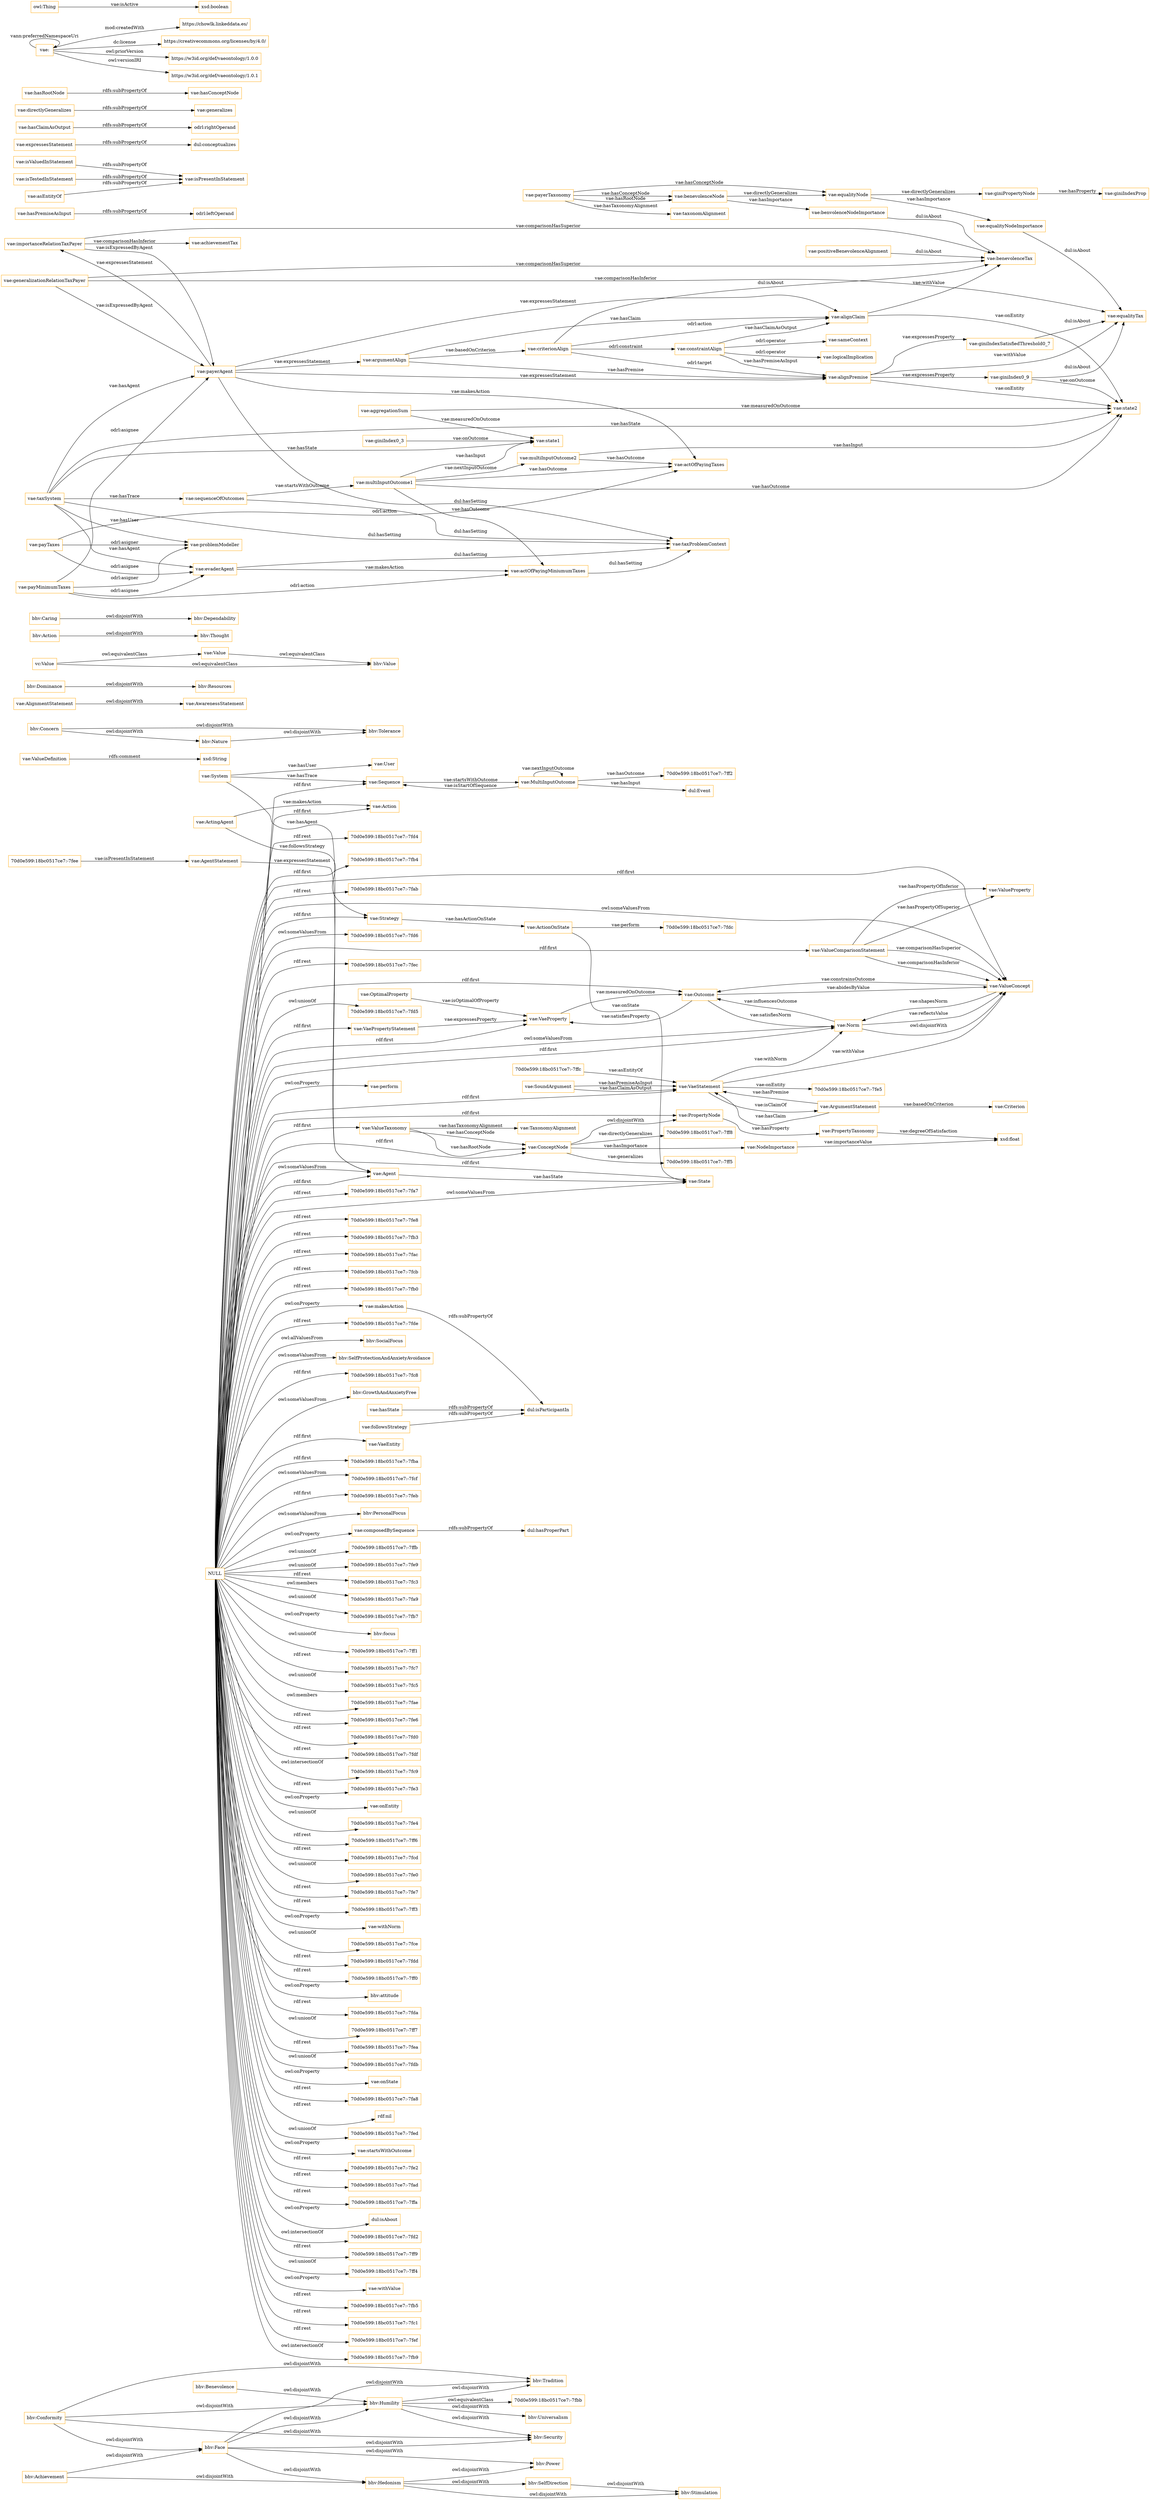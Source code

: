 digraph ar2dtool_diagram { 
rankdir=LR;
size="1501"
node [shape = rectangle, color="orange"]; "bhv:Stimulation" "70d0e599:18bc0517ce7:-7fb4" "vae:ValueDefinition" "vae:PropertyTaxonomy" "70d0e599:18bc0517ce7:-7fd6" "bhv:Tolerance" "vae:VaeProperty" "vae:ConceptNode" "vae:Sequence" "bhv:Tradition" "vae:AlignmentStatement" "bhv:SocialFocus" "70d0e599:18bc0517ce7:-7ff2" "bhv:Dominance" "70d0e599:18bc0517ce7:-7fdc" "vae:MultiInputOutcome" "vae:AwarenessStatement" "bhv:Security" "bhv:SelfDirection" "vae:System" "vae:AgentStatement" "vae:Outcome" "vae:Value" "bhv:SelfProtectionAndAnxietyAvoidance" "vae:Criterion" "vae:ArgumentStatement" "vae:ValueProperty" "vae:ValueComparisonStatement" "70d0e599:18bc0517ce7:-7fc8" "bhv:Hedonism" "vae:VaeStatement" "bhv:Concern" "vae:State" "vae:SoundArgument" "vae:ValueConcept" "bhv:GrowthAndAnxietyFree" "vc:Value" "vae:VaeEntity" "bhv:Thought" "bhv:Humility" "vae:Strategy" "70d0e599:18bc0517ce7:-7fee" "vae:ActingAgent" "bhv:Power" "70d0e599:18bc0517ce7:-7fba" "bhv:Nature" "bhv:Benevolence" "bhv:Achievement" "70d0e599:18bc0517ce7:-7ff8" "vae:Norm" "vae:OptimalProperty" "vae:TaxonomyAlignment" "bhv:Action" "bhv:Caring" "70d0e599:18bc0517ce7:-7ffc" "bhv:Resources" "bhv:Face" "vae:ValueTaxonomy" "70d0e599:18bc0517ce7:-7fbb" "vae:User" "dul:Event" "bhv:Dependability" "70d0e599:18bc0517ce7:-7fcf" "bhv:Value" "bhv:Conformity" "vae:VaePropertyStatement" "70d0e599:18bc0517ce7:-7feb" "vae:Agent" "vae:Action" "vae:NodeImportance" "bhv:Universalism" "vae:ActionOnState" "70d0e599:18bc0517ce7:-7ff5" "bhv:PersonalFocus" "vae:PropertyNode" "70d0e599:18bc0517ce7:-7fe5" ; /*classes style*/
	"vae:importanceRelationTaxPayer" -> "vae:payerAgent" [ label = "vae:isExpressedByAgent" ];
	"vae:importanceRelationTaxPayer" -> "vae:benevolenceTax" [ label = "vae:comparisonHasSuperior" ];
	"vae:importanceRelationTaxPayer" -> "vae:achievementTax" [ label = "vae:comparisonHasInferior" ];
	"vae:actOfPayingMiniumumTaxes" -> "vae:taxProblemContext" [ label = "dul:hasSetting" ];
	"vae:equalityNodeImportance" -> "vae:equalityTax" [ label = "dul:isAbout" ];
	"vae:composedBySequence" -> "dul:hasProperPart" [ label = "rdfs:subPropertyOf" ];
	"bhv:Face" -> "bhv:Tradition" [ label = "owl:disjointWith" ];
	"bhv:Face" -> "bhv:Security" [ label = "owl:disjointWith" ];
	"bhv:Face" -> "bhv:Power" [ label = "owl:disjointWith" ];
	"bhv:Face" -> "bhv:Humility" [ label = "owl:disjointWith" ];
	"bhv:Face" -> "bhv:Hedonism" [ label = "owl:disjointWith" ];
	"vae:payerAgent" -> "vae:actOfPayingTaxes" [ label = "vae:makesAction" ];
	"vae:payerAgent" -> "vae:importanceRelationTaxPayer" [ label = "vae:expressesStatement" ];
	"vae:payerAgent" -> "vae:argumentAlign" [ label = "vae:expressesStatement" ];
	"vae:payerAgent" -> "vae:alignPremise" [ label = "vae:expressesStatement" ];
	"vae:payerAgent" -> "vae:alignClaim" [ label = "vae:expressesStatement" ];
	"vae:payerAgent" -> "vae:taxProblemContext" [ label = "dul:hasSetting" ];
	"vae:payMinimumTaxes" -> "vae:problemModeller" [ label = "odrl:asigner" ];
	"vae:payMinimumTaxes" -> "vae:payerAgent" [ label = "odrl:asignee" ];
	"vae:payMinimumTaxes" -> "vae:evaderAgent" [ label = "odrl:asignee" ];
	"vae:payMinimumTaxes" -> "vae:actOfPayingMiniumumTaxes" [ label = "odrl:action" ];
	"vae:giniPropertyNode" -> "vae:giniIndexProp" [ label = "vae:hasProperty" ];
	"vae:hasState" -> "dul:isParticipantIn" [ label = "rdfs:subPropertyOf" ];
	"vae:payerTaxonomy" -> "vae:taxonomAlignment" [ label = "vae:hasTaxonomyAlignment" ];
	"vae:payerTaxonomy" -> "vae:benevolenceNode" [ label = "vae:hasRootNode" ];
	"vae:payerTaxonomy" -> "vae:equalityNode" [ label = "vae:hasConceptNode" ];
	"vae:payerTaxonomy" -> "vae:benevolenceNode" [ label = "vae:hasConceptNode" ];
	"vae:followsStrategy" -> "dul:isParticipantIn" [ label = "rdfs:subPropertyOf" ];
	"vae:Norm" -> "vae:ValueConcept" [ label = "owl:disjointWith" ];
	"vae:hasPremiseAsInput" -> "odrl:leftOperand" [ label = "rdfs:subPropertyOf" ];
	"vae:constraintAlign" -> "vae:alignPremise" [ label = "vae:hasPremiseAsInput" ];
	"vae:constraintAlign" -> "vae:alignClaim" [ label = "vae:hasClaimAsOutput" ];
	"vae:constraintAlign" -> "vae:sameContext" [ label = "odrl:operator" ];
	"vae:constraintAlign" -> "vae:logicalImplication" [ label = "odrl:operator" ];
	"vae:positiveBenevolenceAlignment" -> "vae:benevolenceTax" [ label = "dul:isAbout" ];
	"bhv:Nature" -> "bhv:Tolerance" [ label = "owl:disjointWith" ];
	"vae:giniIndexSatisfiedThreshold0_7" -> "vae:equalityTax" [ label = "dul:isAbout" ];
	"vae:makesAction" -> "dul:isParticipantIn" [ label = "rdfs:subPropertyOf" ];
	"vae:taxSystem" -> "vae:problemModeller" [ label = "vae:hasUser" ];
	"vae:taxSystem" -> "vae:sequenceOfOutcomes" [ label = "vae:hasTrace" ];
	"vae:taxSystem" -> "vae:state2" [ label = "vae:hasState" ];
	"vae:taxSystem" -> "vae:state1" [ label = "vae:hasState" ];
	"vae:taxSystem" -> "vae:payerAgent" [ label = "vae:hasAgent" ];
	"vae:taxSystem" -> "vae:evaderAgent" [ label = "vae:hasAgent" ];
	"vae:taxSystem" -> "vae:taxProblemContext" [ label = "dul:hasSetting" ];
	"vae:benevolenceNode" -> "vae:benvolenceNodeImportance" [ label = "vae:hasImportance" ];
	"vae:benevolenceNode" -> "vae:equalityNode" [ label = "vae:directlyGeneralizes" ];
	"bhv:Benevolence" -> "bhv:Humility" [ label = "owl:disjointWith" ];
	"vae:isValuedInStatement" -> "vae:isPresentInStatement" [ label = "rdfs:subPropertyOf" ];
	"bhv:Caring" -> "bhv:Dependability" [ label = "owl:disjointWith" ];
	"bhv:Concern" -> "bhv:Tolerance" [ label = "owl:disjointWith" ];
	"bhv:Concern" -> "bhv:Nature" [ label = "owl:disjointWith" ];
	"vae:isTestedInStatement" -> "vae:isPresentInStatement" [ label = "rdfs:subPropertyOf" ];
	"vae:benvolenceNodeImportance" -> "vae:benevolenceTax" [ label = "dul:isAbout" ];
	"bhv:Achievement" -> "bhv:Hedonism" [ label = "owl:disjointWith" ];
	"bhv:Achievement" -> "bhv:Face" [ label = "owl:disjointWith" ];
	"vae:expressesStatement" -> "dul:conceptualizes" [ label = "rdfs:subPropertyOf" ];
	"vae:criterionAlign" -> "vae:alignPremise" [ label = "odrl:target" ];
	"vae:criterionAlign" -> "vae:constraintAlign" [ label = "odrl:constraint" ];
	"vae:criterionAlign" -> "vae:alignClaim" [ label = "odrl:action" ];
	"vae:criterionAlign" -> "vae:benevolenceTax" [ label = "dul:isAbout" ];
	"vae:alignClaim" -> "vae:benevolenceTax" [ label = "vae:withValue" ];
	"vae:alignClaim" -> "vae:state2" [ label = "vae:onEntity" ];
	"vae:argumentAlign" -> "vae:alignPremise" [ label = "vae:hasPremise" ];
	"vae:argumentAlign" -> "vae:alignClaim" [ label = "vae:hasClaim" ];
	"vae:argumentAlign" -> "vae:criterionAlign" [ label = "vae:basedOnCriterion" ];
	"bhv:Action" -> "bhv:Thought" [ label = "owl:disjointWith" ];
	"vae:hasClaimAsOutput" -> "odrl:rightOperand" [ label = "rdfs:subPropertyOf" ];
	"vae:alignPremise" -> "vae:equalityTax" [ label = "vae:withValue" ];
	"vae:alignPremise" -> "vae:state2" [ label = "vae:onEntity" ];
	"vae:alignPremise" -> "vae:giniIndexSatisfiedThreshold0_7" [ label = "vae:expressesProperty" ];
	"vae:alignPremise" -> "vae:giniIndex0_9" [ label = "vae:expressesProperty" ];
	"vae:equalityNode" -> "vae:equalityNodeImportance" [ label = "vae:hasImportance" ];
	"vae:equalityNode" -> "vae:giniPropertyNode" [ label = "vae:directlyGeneralizes" ];
	"vae:asEntityOf" -> "vae:isPresentInStatement" [ label = "rdfs:subPropertyOf" ];
	"NULL" -> "70d0e599:18bc0517ce7:-7ffb" [ label = "owl:unionOf" ];
	"NULL" -> "bhv:PersonalFocus" [ label = "owl:someValuesFrom" ];
	"NULL" -> "70d0e599:18bc0517ce7:-7fe9" [ label = "owl:unionOf" ];
	"NULL" -> "70d0e599:18bc0517ce7:-7fc3" [ label = "rdf:rest" ];
	"NULL" -> "70d0e599:18bc0517ce7:-7fa9" [ label = "owl:members" ];
	"NULL" -> "70d0e599:18bc0517ce7:-7fb7" [ label = "owl:unionOf" ];
	"NULL" -> "vae:Agent" [ label = "owl:someValuesFrom" ];
	"NULL" -> "bhv:focus" [ label = "owl:onProperty" ];
	"NULL" -> "70d0e599:18bc0517ce7:-7ff1" [ label = "owl:unionOf" ];
	"NULL" -> "70d0e599:18bc0517ce7:-7fc7" [ label = "rdf:rest" ];
	"NULL" -> "70d0e599:18bc0517ce7:-7fc5" [ label = "owl:unionOf" ];
	"NULL" -> "70d0e599:18bc0517ce7:-7fae" [ label = "owl:members" ];
	"NULL" -> "vae:Outcome" [ label = "rdf:first" ];
	"NULL" -> "70d0e599:18bc0517ce7:-7fe6" [ label = "rdf:rest" ];
	"NULL" -> "70d0e599:18bc0517ce7:-7fb4" [ label = "rdf:first" ];
	"NULL" -> "70d0e599:18bc0517ce7:-7fd0" [ label = "rdf:rest" ];
	"NULL" -> "70d0e599:18bc0517ce7:-7fdf" [ label = "rdf:rest" ];
	"NULL" -> "70d0e599:18bc0517ce7:-7fc9" [ label = "owl:intersectionOf" ];
	"NULL" -> "70d0e599:18bc0517ce7:-7fe3" [ label = "rdf:rest" ];
	"NULL" -> "vae:onEntity" [ label = "owl:onProperty" ];
	"NULL" -> "70d0e599:18bc0517ce7:-7fe4" [ label = "owl:unionOf" ];
	"NULL" -> "70d0e599:18bc0517ce7:-7ff6" [ label = "rdf:rest" ];
	"NULL" -> "vae:ValueTaxonomy" [ label = "rdf:first" ];
	"NULL" -> "70d0e599:18bc0517ce7:-7fcd" [ label = "rdf:rest" ];
	"NULL" -> "70d0e599:18bc0517ce7:-7fe0" [ label = "owl:unionOf" ];
	"NULL" -> "70d0e599:18bc0517ce7:-7fe7" [ label = "rdf:rest" ];
	"NULL" -> "70d0e599:18bc0517ce7:-7ff3" [ label = "rdf:rest" ];
	"NULL" -> "vae:Sequence" [ label = "rdf:first" ];
	"NULL" -> "vae:withNorm" [ label = "owl:onProperty" ];
	"NULL" -> "70d0e599:18bc0517ce7:-7fce" [ label = "owl:unionOf" ];
	"NULL" -> "70d0e599:18bc0517ce7:-7fdd" [ label = "rdf:rest" ];
	"NULL" -> "70d0e599:18bc0517ce7:-7ff0" [ label = "rdf:rest" ];
	"NULL" -> "vae:Norm" [ label = "owl:someValuesFrom" ];
	"NULL" -> "vae:ValueComparisonStatement" [ label = "rdf:first" ];
	"NULL" -> "bhv:attitude" [ label = "owl:onProperty" ];
	"NULL" -> "70d0e599:18bc0517ce7:-7fda" [ label = "rdf:rest" ];
	"NULL" -> "vae:ValueConcept" [ label = "rdf:first" ];
	"NULL" -> "70d0e599:18bc0517ce7:-7ff7" [ label = "owl:unionOf" ];
	"NULL" -> "bhv:SelfProtectionAndAnxietyAvoidance" [ label = "owl:someValuesFrom" ];
	"NULL" -> "bhv:SocialFocus" [ label = "owl:allValuesFrom" ];
	"NULL" -> "vae:PropertyNode" [ label = "rdf:first" ];
	"NULL" -> "70d0e599:18bc0517ce7:-7fea" [ label = "rdf:rest" ];
	"NULL" -> "vae:VaeEntity" [ label = "rdf:first" ];
	"NULL" -> "70d0e599:18bc0517ce7:-7fdb" [ label = "owl:unionOf" ];
	"NULL" -> "vae:onState" [ label = "owl:onProperty" ];
	"NULL" -> "70d0e599:18bc0517ce7:-7fa8" [ label = "rdf:rest" ];
	"NULL" -> "rdf:nil" [ label = "rdf:rest" ];
	"NULL" -> "70d0e599:18bc0517ce7:-7fed" [ label = "owl:unionOf" ];
	"NULL" -> "vae:startsWithOutcome" [ label = "owl:onProperty" ];
	"NULL" -> "vae:Agent" [ label = "rdf:first" ];
	"NULL" -> "vae:ValueConcept" [ label = "owl:someValuesFrom" ];
	"NULL" -> "vae:VaeProperty" [ label = "rdf:first" ];
	"NULL" -> "70d0e599:18bc0517ce7:-7fe2" [ label = "rdf:rest" ];
	"NULL" -> "70d0e599:18bc0517ce7:-7fad" [ label = "rdf:rest" ];
	"NULL" -> "70d0e599:18bc0517ce7:-7ffa" [ label = "rdf:rest" ];
	"NULL" -> "dul:isAbout" [ label = "owl:onProperty" ];
	"NULL" -> "vae:ConceptNode" [ label = "rdf:first" ];
	"NULL" -> "70d0e599:18bc0517ce7:-7fd2" [ label = "owl:intersectionOf" ];
	"NULL" -> "bhv:GrowthAndAnxietyFree" [ label = "owl:someValuesFrom" ];
	"NULL" -> "70d0e599:18bc0517ce7:-7ff9" [ label = "rdf:rest" ];
	"NULL" -> "70d0e599:18bc0517ce7:-7ff4" [ label = "owl:unionOf" ];
	"NULL" -> "vae:makesAction" [ label = "owl:onProperty" ];
	"NULL" -> "vae:withValue" [ label = "owl:onProperty" ];
	"NULL" -> "70d0e599:18bc0517ce7:-7fb5" [ label = "rdf:rest" ];
	"NULL" -> "70d0e599:18bc0517ce7:-7fc1" [ label = "rdf:rest" ];
	"NULL" -> "70d0e599:18bc0517ce7:-7fba" [ label = "rdf:first" ];
	"NULL" -> "70d0e599:18bc0517ce7:-7fef" [ label = "rdf:rest" ];
	"NULL" -> "70d0e599:18bc0517ce7:-7fb9" [ label = "owl:intersectionOf" ];
	"NULL" -> "70d0e599:18bc0517ce7:-7fd4" [ label = "rdf:rest" ];
	"NULL" -> "vae:composedBySequence" [ label = "owl:onProperty" ];
	"NULL" -> "70d0e599:18bc0517ce7:-7fab" [ label = "rdf:rest" ];
	"NULL" -> "vae:State" [ label = "owl:someValuesFrom" ];
	"NULL" -> "70d0e599:18bc0517ce7:-7feb" [ label = "rdf:first" ];
	"NULL" -> "70d0e599:18bc0517ce7:-7fec" [ label = "rdf:rest" ];
	"NULL" -> "70d0e599:18bc0517ce7:-7fd5" [ label = "owl:unionOf" ];
	"NULL" -> "70d0e599:18bc0517ce7:-7fc8" [ label = "rdf:first" ];
	"NULL" -> "vae:Action" [ label = "rdf:first" ];
	"NULL" -> "vae:perform" [ label = "owl:onProperty" ];
	"NULL" -> "70d0e599:18bc0517ce7:-7fa7" [ label = "rdf:rest" ];
	"NULL" -> "70d0e599:18bc0517ce7:-7fd6" [ label = "owl:someValuesFrom" ];
	"NULL" -> "vae:Norm" [ label = "rdf:first" ];
	"NULL" -> "70d0e599:18bc0517ce7:-7fcf" [ label = "owl:someValuesFrom" ];
	"NULL" -> "70d0e599:18bc0517ce7:-7fe8" [ label = "rdf:rest" ];
	"NULL" -> "70d0e599:18bc0517ce7:-7fb3" [ label = "rdf:rest" ];
	"NULL" -> "70d0e599:18bc0517ce7:-7fac" [ label = "rdf:rest" ];
	"NULL" -> "70d0e599:18bc0517ce7:-7fcb" [ label = "rdf:rest" ];
	"NULL" -> "vae:Strategy" [ label = "rdf:first" ];
	"NULL" -> "vae:State" [ label = "rdf:first" ];
	"NULL" -> "vae:VaeStatement" [ label = "rdf:first" ];
	"NULL" -> "70d0e599:18bc0517ce7:-7fb0" [ label = "rdf:rest" ];
	"NULL" -> "vae:VaePropertyStatement" [ label = "rdf:first" ];
	"NULL" -> "70d0e599:18bc0517ce7:-7fde" [ label = "rdf:rest" ];
	"bhv:Conformity" -> "bhv:Tradition" [ label = "owl:disjointWith" ];
	"bhv:Conformity" -> "bhv:Security" [ label = "owl:disjointWith" ];
	"bhv:Conformity" -> "bhv:Humility" [ label = "owl:disjointWith" ];
	"bhv:Conformity" -> "bhv:Face" [ label = "owl:disjointWith" ];
	"vae:sequenceOfOutcomes" -> "vae:multiInputOutcome1" [ label = "vae:startsWithOutcome" ];
	"vae:sequenceOfOutcomes" -> "vae:taxProblemContext" [ label = "dul:hasSetting" ];
	"vae:directlyGeneralizes" -> "vae:generalizes" [ label = "rdfs:subPropertyOf" ];
	"vae:hasRootNode" -> "vae:hasConceptNode" [ label = "rdfs:subPropertyOf" ];
	"vae:generalizationRelationTaxPayer" -> "vae:payerAgent" [ label = "vae:isExpressedByAgent" ];
	"vae:generalizationRelationTaxPayer" -> "vae:benevolenceTax" [ label = "vae:comparisonHasSuperior" ];
	"vae:generalizationRelationTaxPayer" -> "vae:equalityTax" [ label = "vae:comparisonHasInferior" ];
	"vae:multiInputOutcome2" -> "vae:actOfPayingTaxes" [ label = "vae:hasOutcome" ];
	"vae:multiInputOutcome2" -> "vae:state2" [ label = "vae:hasInput" ];
	"bhv:Dominance" -> "bhv:Resources" [ label = "owl:disjointWith" ];
	"vae:" -> "https://chowlk.linkeddata.es/" [ label = "mod:createdWith" ];
	"vae:" -> "https://creativecommons.org/licenses/by/4.0/" [ label = "dc:license" ];
	"vae:" -> "vae:" [ label = "vann:preferredNamespaceUri" ];
	"vae:" -> "https://w3id.org/def/vaeontology/1.0.0" [ label = "owl:priorVersion" ];
	"vae:" -> "https://w3id.org/def/vaeontology/1.0.1" [ label = "owl:versionIRI" ];
	"vae:ConceptNode" -> "vae:PropertyNode" [ label = "owl:disjointWith" ];
	"vae:giniIndex0_9" -> "vae:state2" [ label = "vae:onOutcome" ];
	"vae:giniIndex0_9" -> "vae:equalityTax" [ label = "dul:isAbout" ];
	"vae:Value" -> "bhv:Value" [ label = "owl:equivalentClass" ];
	"vae:evaderAgent" -> "vae:actOfPayingMiniumumTaxes" [ label = "vae:makesAction" ];
	"vae:evaderAgent" -> "vae:taxProblemContext" [ label = "dul:hasSetting" ];
	"vae:payTaxes" -> "vae:problemModeller" [ label = "odrl:asigner" ];
	"vae:payTaxes" -> "vae:evaderAgent" [ label = "odrl:asignee" ];
	"vae:payTaxes" -> "vae:actOfPayingTaxes" [ label = "odrl:action" ];
	"vae:giniIndex0_3" -> "vae:state1" [ label = "vae:onOutcome" ];
	"vc:Value" -> "bhv:Value" [ label = "owl:equivalentClass" ];
	"vc:Value" -> "vae:Value" [ label = "owl:equivalentClass" ];
	"vae:multiInputOutcome1" -> "vae:multiInputOutcome2" [ label = "vae:nextInputOutcome" ];
	"vae:multiInputOutcome1" -> "vae:state2" [ label = "vae:hasOutcome" ];
	"vae:multiInputOutcome1" -> "vae:actOfPayingTaxes" [ label = "vae:hasOutcome" ];
	"vae:multiInputOutcome1" -> "vae:actOfPayingMiniumumTaxes" [ label = "vae:hasOutcome" ];
	"vae:multiInputOutcome1" -> "vae:state1" [ label = "vae:hasInput" ];
	"bhv:Hedonism" -> "bhv:Stimulation" [ label = "owl:disjointWith" ];
	"bhv:Hedonism" -> "bhv:SelfDirection" [ label = "owl:disjointWith" ];
	"bhv:Hedonism" -> "bhv:Power" [ label = "owl:disjointWith" ];
	"bhv:SelfDirection" -> "bhv:Stimulation" [ label = "owl:disjointWith" ];
	"vae:AlignmentStatement" -> "vae:AwarenessStatement" [ label = "owl:disjointWith" ];
	"bhv:Humility" -> "bhv:Universalism" [ label = "owl:disjointWith" ];
	"bhv:Humility" -> "bhv:Tradition" [ label = "owl:disjointWith" ];
	"bhv:Humility" -> "bhv:Security" [ label = "owl:disjointWith" ];
	"bhv:Humility" -> "70d0e599:18bc0517ce7:-7fbb" [ label = "owl:equivalentClass" ];
	"vae:aggregationSum" -> "vae:state2" [ label = "vae:measuredOnOutcome" ];
	"vae:aggregationSum" -> "vae:state1" [ label = "vae:measuredOnOutcome" ];
	"vae:MultiInputOutcome" -> "vae:Sequence" [ label = "vae:isStartOfSequence" ];
	"vae:SoundArgument" -> "vae:VaeStatement" [ label = "vae:hasClaimAsOutput" ];
	"vae:ActionOnState" -> "70d0e599:18bc0517ce7:-7fdc" [ label = "vae:perform" ];
	"vae:OptimalProperty" -> "vae:VaeProperty" [ label = "vae:isOptimalOfProperty" ];
	"70d0e599:18bc0517ce7:-7ffc" -> "vae:VaeStatement" [ label = "vae:asEntityOf" ];
	"vae:ValueComparisonStatement" -> "vae:ValueProperty" [ label = "vae:hasPropertyOfSuperior" ];
	"vae:Outcome" -> "vae:ValueConcept" [ label = "vae:abidesByValue" ];
	"vae:ValueTaxonomy" -> "vae:TaxonomyAlignment" [ label = "vae:hasTaxonomyAlignment" ];
	"vae:VaePropertyStatement" -> "vae:VaeProperty" [ label = "vae:expressesProperty" ];
	"owl:Thing" -> "xsd:boolean" [ label = "vae:isActive" ];
	"vae:ActingAgent" -> "vae:Strategy" [ label = "vae:followsStrategy" ];
	"vae:ValueTaxonomy" -> "vae:ConceptNode" [ label = "vae:hasRootNode" ];
	"vae:Norm" -> "vae:ValueConcept" [ label = "vae:reflectsValue" ];
	"vae:VaeStatement" -> "70d0e599:18bc0517ce7:-7fe5" [ label = "vae:onEntity" ];
	"vae:AgentStatement" -> "vae:Agent" [ label = "vae:expressesStatement" ];
	"vae:ValueComparisonStatement" -> "vae:ValueConcept" [ label = "vae:comparisonHasInferior" ];
	"vae:MultiInputOutcome" -> "dul:Event" [ label = "vae:hasInput" ];
	"vae:VaeProperty" -> "vae:Outcome" [ label = "vae:measuredOnOutcome" ];
	"vae:ValueComparisonStatement" -> "vae:ValueConcept" [ label = "vae:comparisonHasSuperior" ];
	"vae:Outcome" -> "vae:VaeProperty" [ label = "vae:satisfiesProperty" ];
	"vae:ArgumentStatement" -> "vae:VaeStatement" [ label = "vae:hasClaim" ];
	"vae:ConceptNode" -> "70d0e599:18bc0517ce7:-7ff8" [ label = "vae:directlyGeneralizes" ];
	"vae:ArgumentStatement" -> "vae:VaeStatement" [ label = "vae:hasPremise" ];
	"vae:PropertyNode" -> "vae:PropertyTaxonomy" [ label = "vae:hasProperty" ];
	"vae:ActionOnState" -> "vae:State" [ label = "vae:onState" ];
	"vae:ConceptNode" -> "vae:NodeImportance" [ label = "vae:hasImportance" ];
	"vae:VaeStatement" -> "vae:ArgumentStatement" [ label = "vae:isClaimOf" ];
	"vae:System" -> "vae:Sequence" [ label = "vae:hasTrace" ];
	"vae:Strategy" -> "vae:ActionOnState" [ label = "vae:hasActionOnState" ];
	"vae:Outcome" -> "vae:Norm" [ label = "vae:satisfiesNorm" ];
	"vae:VaeStatement" -> "vae:Norm" [ label = "vae:withNorm" ];
	"vae:ActingAgent" -> "vae:Action" [ label = "vae:makesAction" ];
	"vae:ArgumentStatement" -> "vae:Criterion" [ label = "vae:basedOnCriterion" ];
	"vae:MultiInputOutcome" -> "70d0e599:18bc0517ce7:-7ff2" [ label = "vae:hasOutcome" ];
	"vae:PropertyTaxonomy" -> "xsd:float" [ label = "vae:degreeOfSatisfaction" ];
	"vae:ValueDefinition" -> "xsd:String" [ label = "rdfs:comment" ];
	"vae:ValueTaxonomy" -> "vae:ConceptNode" [ label = "vae:hasConceptNode" ];
	"vae:NodeImportance" -> "xsd:float" [ label = "vae:importanceValue" ];
	"vae:ValueComparisonStatement" -> "vae:ValueProperty" [ label = "vae:hasPropertyOfInferior" ];
	"vae:ValueConcept" -> "vae:Outcome" [ label = "vae:constrainsOutcome" ];
	"vae:MultiInputOutcome" -> "vae:MultiInputOutcome" [ label = "vae:nextInputOutcome" ];
	"70d0e599:18bc0517ce7:-7fee" -> "vae:AgentStatement" [ label = "vae:isPresentInStatement" ];
	"vae:System" -> "vae:Agent" [ label = "vae:hasAgent" ];
	"vae:Norm" -> "vae:Outcome" [ label = "vae:influencesOutcome" ];
	"vae:System" -> "vae:User" [ label = "vae:hasUser" ];
	"vae:VaeStatement" -> "vae:ValueConcept" [ label = "vae:withValue" ];
	"vae:SoundArgument" -> "vae:VaeStatement" [ label = "vae:hasPremiseAsInput" ];
	"vae:Sequence" -> "vae:MultiInputOutcome" [ label = "vae:startsWithOutcome" ];
	"vae:ConceptNode" -> "70d0e599:18bc0517ce7:-7ff5" [ label = "vae:generalizes" ];
	"vae:Agent" -> "vae:State" [ label = "vae:hasState" ];
	"vae:ValueConcept" -> "vae:Norm" [ label = "vae:shapesNorm" ];

}
